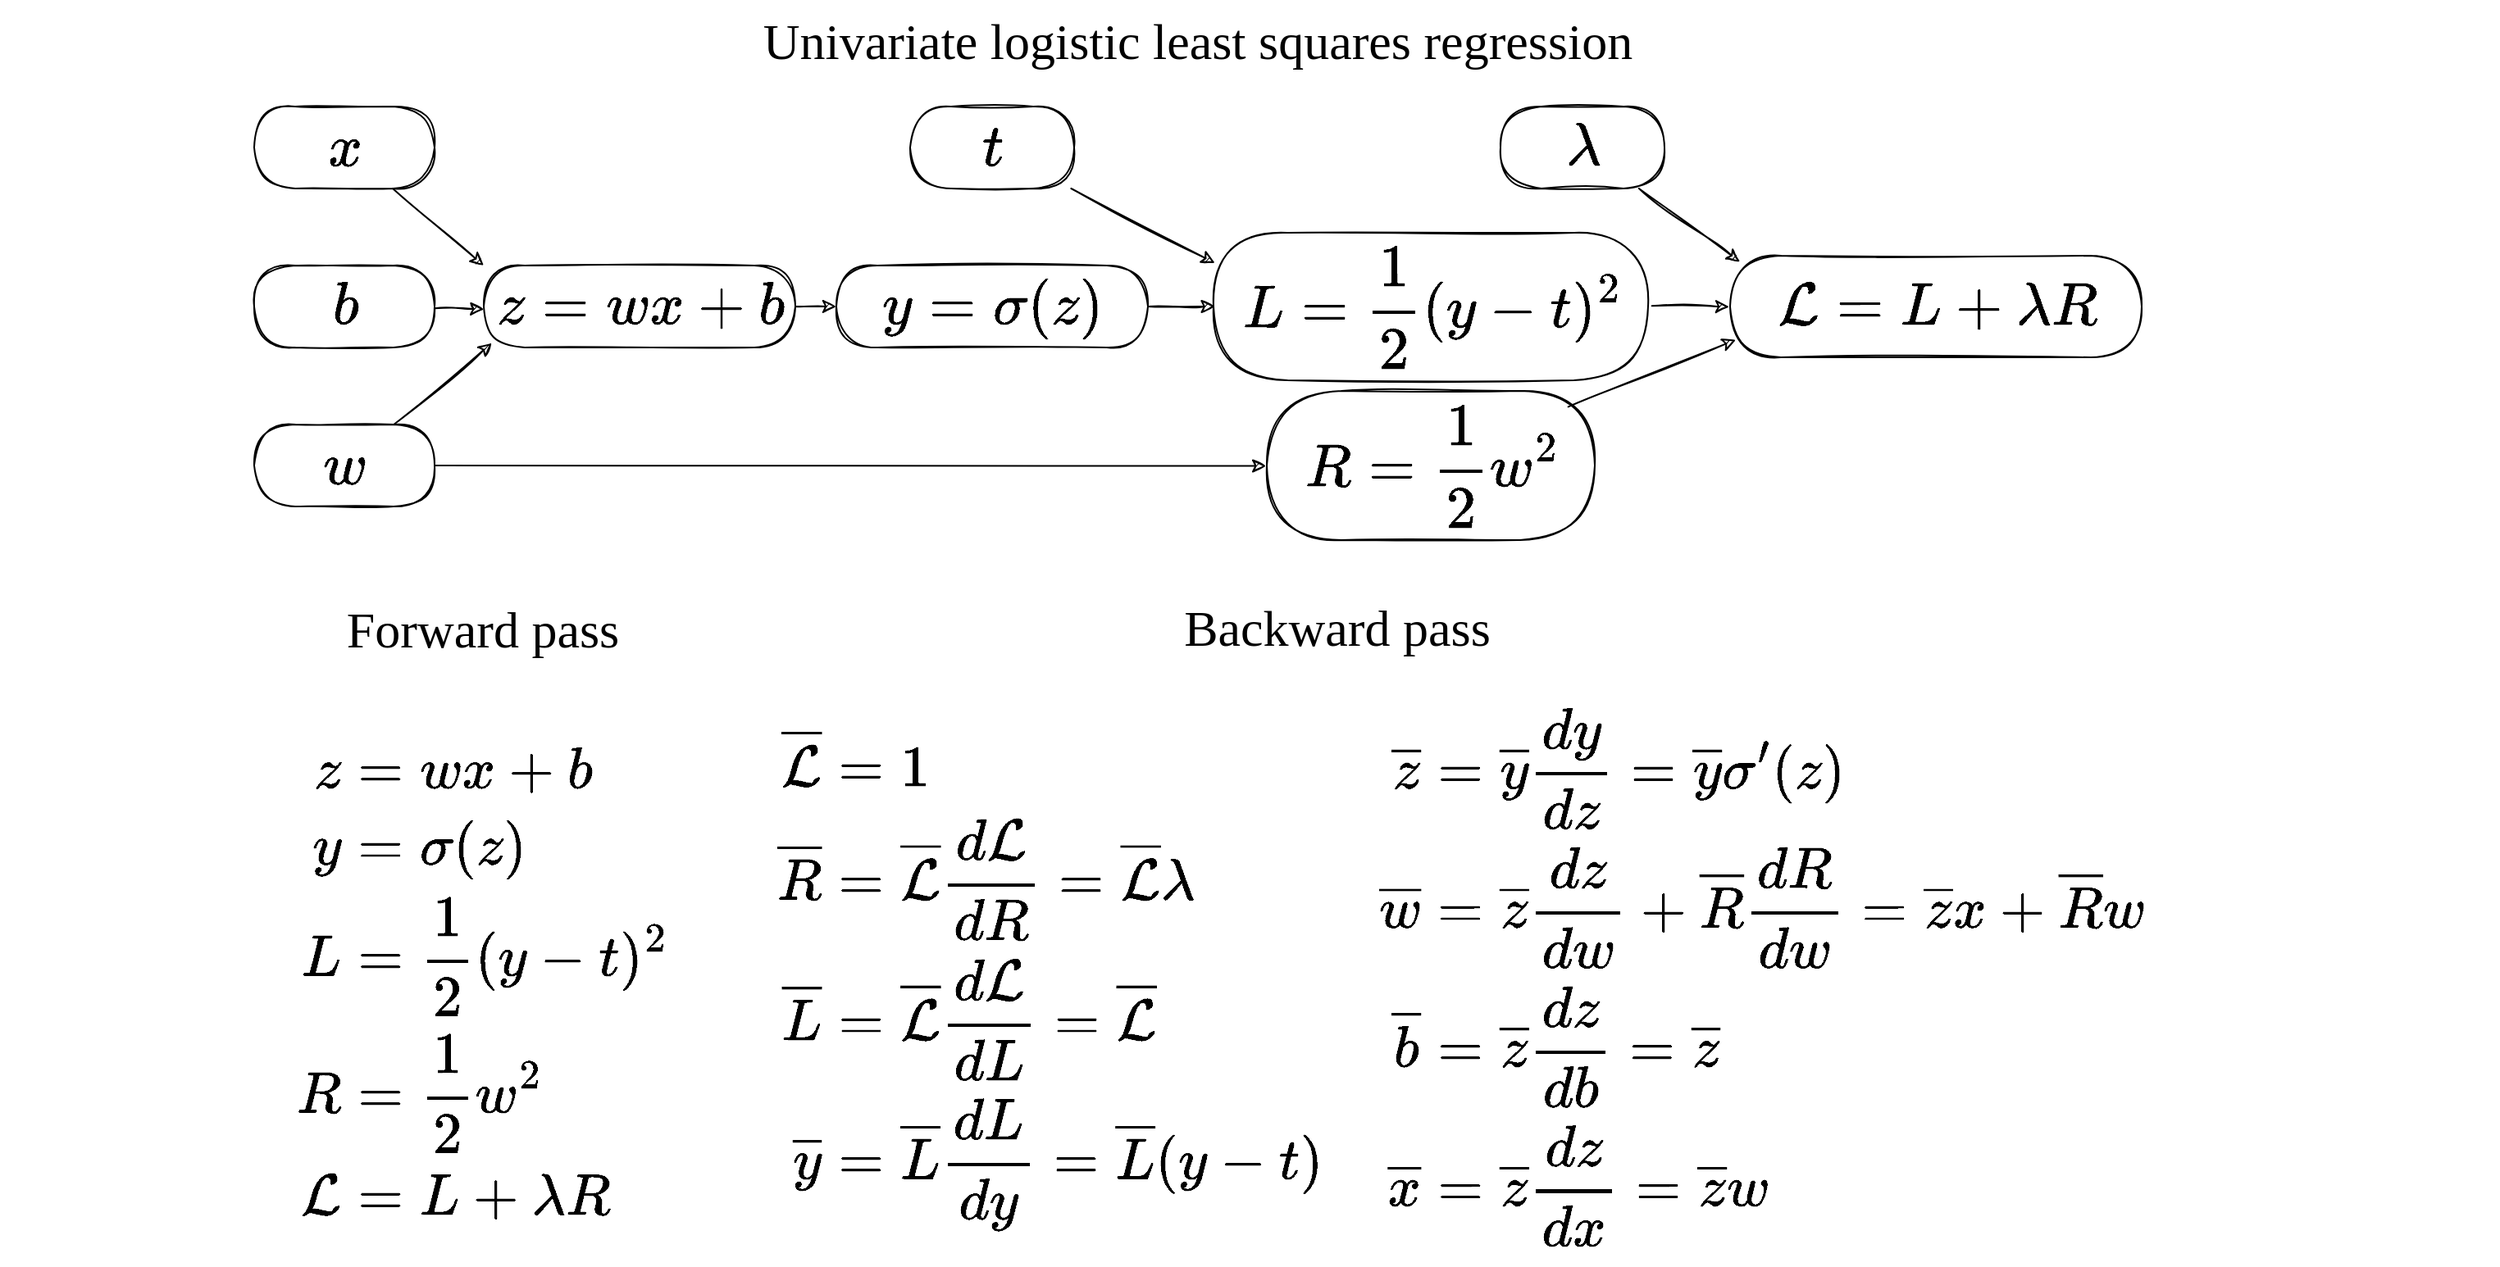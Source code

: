 <mxfile version="21.6.5" type="device">
  <diagram id="QDn_BlrHO55r5rmfHoRt" name="Automatic differentiation">
    <mxGraphModel dx="1466" dy="1061" grid="1" gridSize="10" guides="1" tooltips="1" connect="1" arrows="1" fold="1" page="1" pageScale="1" pageWidth="1169" pageHeight="827" math="1" shadow="0">
      <root>
        <mxCell id="0" />
        <mxCell id="1" parent="0" />
        <mxCell id="eVMmpQCGPnKIH-QmN2vH-2" value="&lt;font style=&quot;font-size: 31px;&quot;&gt;Univariate logistic least squares regression&lt;/font&gt;" style="text;html=1;align=center;verticalAlign=middle;resizable=0;points=[];autosize=1;strokeColor=none;fillColor=none;fontSize=31;fontFamily=Palatino;sketch=1;fontSource=https%3A%2F%2Fgithub.com%2FMerkulovDaniil%2Fmerkulovdaniil.github.io%2Fraw%2Fmain%2Fcss%2Ffonts%2FPalatinoLinotype-Roman.ttf;" parent="1" vertex="1">
          <mxGeometry x="280" y="30" width="610" height="50" as="geometry" />
        </mxCell>
        <mxCell id="eVMmpQCGPnKIH-QmN2vH-14" style="edgeStyle=none;rounded=0;orthogonalLoop=1;jettySize=auto;html=1;fontFamily=Helvetica;fontSize=31;entryX=0.026;entryY=0.947;entryDx=0;entryDy=0;entryPerimeter=0;sketch=1;" parent="1" source="eVMmpQCGPnKIH-QmN2vH-4" target="eVMmpQCGPnKIH-QmN2vH-8" edge="1">
          <mxGeometry relative="1" as="geometry" />
        </mxCell>
        <mxCell id="oLaaSfKUyIoGlFxmRTIS-3" style="edgeStyle=none;rounded=0;sketch=1;orthogonalLoop=1;jettySize=auto;html=1;entryX=0.003;entryY=0.503;entryDx=0;entryDy=0;entryPerimeter=0;fontFamily=Helvetica;fontSize=31;" parent="1" source="eVMmpQCGPnKIH-QmN2vH-4" target="oLaaSfKUyIoGlFxmRTIS-2" edge="1">
          <mxGeometry relative="1" as="geometry" />
        </mxCell>
        <mxCell id="eVMmpQCGPnKIH-QmN2vH-4" value="$$w$$" style="text;html=1;align=center;verticalAlign=middle;resizable=1;points=[];autosize=1;strokeColor=default;fillColor=none;fontSize=31;fontFamily=Helvetica;rounded=1;glass=0;shadow=0;sketch=1;arcSize=50;" parent="1" vertex="1">
          <mxGeometry x="10" y="289" width="110" height="50" as="geometry" />
        </mxCell>
        <mxCell id="eVMmpQCGPnKIH-QmN2vH-15" style="edgeStyle=none;rounded=0;orthogonalLoop=1;jettySize=auto;html=1;entryX=0.001;entryY=0.533;entryDx=0;entryDy=0;entryPerimeter=0;fontFamily=Helvetica;fontSize=31;sketch=1;" parent="1" source="eVMmpQCGPnKIH-QmN2vH-5" target="eVMmpQCGPnKIH-QmN2vH-8" edge="1">
          <mxGeometry relative="1" as="geometry" />
        </mxCell>
        <mxCell id="eVMmpQCGPnKIH-QmN2vH-5" value="$$b$$" style="text;html=1;align=center;verticalAlign=middle;resizable=1;points=[];autosize=1;strokeColor=default;fillColor=none;fontSize=31;fontFamily=Helvetica;rounded=1;glass=0;shadow=0;sketch=1;arcSize=50;" parent="1" vertex="1">
          <mxGeometry x="10" y="192" width="110" height="50" as="geometry" />
        </mxCell>
        <mxCell id="eVMmpQCGPnKIH-QmN2vH-13" style="rounded=0;orthogonalLoop=1;jettySize=auto;html=1;fontFamily=Helvetica;fontSize=31;entryX=0;entryY=0;entryDx=0;entryDy=0;entryPerimeter=0;sketch=1;" parent="1" source="eVMmpQCGPnKIH-QmN2vH-6" target="eVMmpQCGPnKIH-QmN2vH-8" edge="1">
          <mxGeometry relative="1" as="geometry" />
        </mxCell>
        <mxCell id="eVMmpQCGPnKIH-QmN2vH-6" value="$$x$$" style="text;html=1;align=center;verticalAlign=middle;resizable=1;points=[];autosize=1;strokeColor=default;fillColor=none;fontSize=31;fontFamily=Helvetica;rounded=1;glass=0;shadow=0;sketch=1;arcSize=50;" parent="1" vertex="1">
          <mxGeometry x="10" y="95" width="110" height="50" as="geometry" />
        </mxCell>
        <mxCell id="eVMmpQCGPnKIH-QmN2vH-17" style="edgeStyle=none;rounded=0;orthogonalLoop=1;jettySize=auto;html=1;fontFamily=Helvetica;fontSize=31;sketch=1;" parent="1" source="eVMmpQCGPnKIH-QmN2vH-8" target="eVMmpQCGPnKIH-QmN2vH-9" edge="1">
          <mxGeometry relative="1" as="geometry" />
        </mxCell>
        <mxCell id="eVMmpQCGPnKIH-QmN2vH-8" value="$$z = wx + b$$" style="text;html=1;align=center;verticalAlign=middle;resizable=1;points=[];autosize=1;strokeColor=default;fillColor=none;fontSize=31;fontFamily=Helvetica;labelBackgroundColor=none;labelBorderColor=none;noLabel=0;snapToPoint=1;fixDash=0;rounded=1;glass=0;shadow=0;sketch=1;arcSize=50;" parent="1" vertex="1">
          <mxGeometry x="150" y="192" width="190" height="50" as="geometry" />
        </mxCell>
        <mxCell id="eVMmpQCGPnKIH-QmN2vH-21" style="edgeStyle=none;rounded=0;sketch=1;orthogonalLoop=1;jettySize=auto;html=1;entryX=0.007;entryY=0.5;entryDx=0;entryDy=0;entryPerimeter=0;fontFamily=Helvetica;fontSize=31;" parent="1" source="eVMmpQCGPnKIH-QmN2vH-9" target="eVMmpQCGPnKIH-QmN2vH-19" edge="1">
          <mxGeometry relative="1" as="geometry" />
        </mxCell>
        <mxCell id="eVMmpQCGPnKIH-QmN2vH-9" value="$$y = \sigma(z)$$" style="text;html=1;align=center;verticalAlign=middle;resizable=1;points=[];autosize=1;strokeColor=default;fillColor=none;fontSize=31;fontFamily=Helvetica;snapToPoint=1;rounded=1;glass=0;shadow=0;sketch=1;arcSize=50;" parent="1" vertex="1">
          <mxGeometry x="365" y="192" width="190" height="50" as="geometry" />
        </mxCell>
        <mxCell id="oLaaSfKUyIoGlFxmRTIS-5" style="edgeStyle=none;rounded=0;sketch=1;orthogonalLoop=1;jettySize=auto;html=1;entryX=0.002;entryY=0.503;entryDx=0;entryDy=0;entryPerimeter=0;fontFamily=Helvetica;fontSize=31;exitX=1.005;exitY=0.496;exitDx=0;exitDy=0;exitPerimeter=0;" parent="1" source="eVMmpQCGPnKIH-QmN2vH-19" target="oLaaSfKUyIoGlFxmRTIS-4" edge="1">
          <mxGeometry relative="1" as="geometry" />
        </mxCell>
        <mxCell id="eVMmpQCGPnKIH-QmN2vH-19" value="$$L = \frac{1}{2} (y-t)^2$$" style="text;html=1;align=center;verticalAlign=middle;resizable=1;points=[];autosize=1;strokeColor=default;fillColor=none;fontSize=31;fontFamily=Helvetica;rounded=1;sketch=1;arcSize=50;perimeterSpacing=1;strokeWidth=1;shadow=0;glass=0;imageHeight=24;snapToPoint=1;fixDash=0;perimeter=none;container=0;collapsible=0;expand=1;" parent="1" vertex="1">
          <mxGeometry x="595" y="172" width="265" height="90" as="geometry" />
        </mxCell>
        <mxCell id="oLaaSfKUyIoGlFxmRTIS-1" style="edgeStyle=none;rounded=0;sketch=1;orthogonalLoop=1;jettySize=auto;html=1;entryX=0.007;entryY=0.212;entryDx=0;entryDy=0;entryPerimeter=0;fontFamily=Helvetica;fontSize=31;" parent="1" source="eVMmpQCGPnKIH-QmN2vH-22" target="eVMmpQCGPnKIH-QmN2vH-19" edge="1">
          <mxGeometry relative="1" as="geometry" />
        </mxCell>
        <mxCell id="eVMmpQCGPnKIH-QmN2vH-22" value="$$t$$" style="text;html=1;align=center;verticalAlign=middle;resizable=1;points=[];autosize=1;strokeColor=default;fillColor=none;fontSize=31;fontFamily=Helvetica;rounded=1;glass=0;shadow=0;sketch=1;arcSize=50;" parent="1" vertex="1">
          <mxGeometry x="410" y="95" width="100" height="50" as="geometry" />
        </mxCell>
        <mxCell id="oLaaSfKUyIoGlFxmRTIS-6" style="edgeStyle=none;rounded=0;sketch=1;orthogonalLoop=1;jettySize=auto;html=1;entryX=0.018;entryY=0.818;entryDx=0;entryDy=0;entryPerimeter=0;fontFamily=Helvetica;fontSize=31;exitX=0.915;exitY=0.115;exitDx=0;exitDy=0;exitPerimeter=0;" parent="1" source="oLaaSfKUyIoGlFxmRTIS-2" target="oLaaSfKUyIoGlFxmRTIS-4" edge="1">
          <mxGeometry relative="1" as="geometry" />
        </mxCell>
        <mxCell id="oLaaSfKUyIoGlFxmRTIS-2" value="$$R = \frac{1}{2} w^2$$" style="text;html=1;align=center;verticalAlign=middle;resizable=1;points=[];autosize=1;strokeColor=default;fillColor=none;fontSize=31;fontFamily=Helvetica;rounded=1;sketch=1;arcSize=50;perimeterSpacing=1;strokeWidth=1;shadow=0;glass=0;imageHeight=24;snapToPoint=1;fixDash=0;perimeter=none;container=0;collapsible=0;expand=1;" parent="1" vertex="1">
          <mxGeometry x="627.5" y="268.5" width="200" height="91" as="geometry" />
        </mxCell>
        <mxCell id="oLaaSfKUyIoGlFxmRTIS-4" value="$$\mathcal{L} = L + \lambda R$$" style="text;html=1;align=center;verticalAlign=middle;resizable=1;points=[];autosize=1;strokeColor=default;fillColor=none;fontSize=31;fontFamily=Helvetica;rounded=1;sketch=1;arcSize=50;perimeterSpacing=1;strokeWidth=1;shadow=0;glass=0;imageHeight=24;snapToPoint=1;fixDash=0;perimeter=none;container=0;collapsible=0;expand=1;" parent="1" vertex="1">
          <mxGeometry x="910" y="186" width="251" height="62" as="geometry" />
        </mxCell>
        <mxCell id="oLaaSfKUyIoGlFxmRTIS-7" value="Forward pass" style="text;html=1;align=center;verticalAlign=middle;resizable=0;points=[];autosize=1;strokeColor=none;fillColor=none;fontSize=31;fontFamily=Palatino;fontSource=https%3A%2F%2Fgithub.com%2FMerkulovDaniil%2Fmerkulovdaniil.github.io%2Fraw%2Fmain%2Fcss%2Ffonts%2FPalatinoLinotype-Roman.ttf;" parent="1" vertex="1">
          <mxGeometry x="44" y="389" width="210" height="50" as="geometry" />
        </mxCell>
        <mxCell id="oLaaSfKUyIoGlFxmRTIS-8" value="Backward pass" style="text;html=1;align=center;verticalAlign=middle;resizable=0;points=[];autosize=1;strokeColor=none;fillColor=none;fontSize=31;fontFamily=Palatino;fontSource=https%3A%2F%2Fgithub.com%2FMerkulovDaniil%2Fmerkulovdaniil.github.io%2Fraw%2Fmain%2Fcss%2Ffonts%2FPalatinoLinotype-Roman.ttf;" parent="1" vertex="1">
          <mxGeometry x="555" y="388" width="230" height="50" as="geometry" />
        </mxCell>
        <mxCell id="oLaaSfKUyIoGlFxmRTIS-9" value="$$\begin{align*} &lt;br style=&quot;font-size: 30px;&quot;&gt;z &amp;amp;= wx + b \\ &lt;br style=&quot;font-size: 30px;&quot;&gt;y &amp;amp;= \sigma(z)\\&lt;br style=&quot;font-size: 30px;&quot;&gt;L &amp;amp;= \frac{1}{2}(y-t)^2 \\&lt;br style=&quot;font-size: 30px;&quot;&gt;R &amp;amp;= \frac{1}{2}&lt;br style=&quot;font-size: 30px;&quot;&gt;w^2 \\&lt;br style=&quot;font-size: 30px;&quot;&gt;\mathcal{L} &amp;amp;= L + \lambda R&lt;br style=&quot;font-size: 30px;&quot;&gt;\end{align*}&lt;br style=&quot;font-size: 30px;&quot;&gt;$$" style="text;html=1;align=center;verticalAlign=middle;resizable=1;points=[];autosize=1;strokeColor=none;fillColor=none;fontSize=30;fontFamily=Helvetica;" parent="1" vertex="1">
          <mxGeometry x="31.75" y="462" width="234.5" height="340" as="geometry" />
        </mxCell>
        <mxCell id="oLaaSfKUyIoGlFxmRTIS-10" value="$$\begin{align*}&lt;br style=&quot;font-size: 30px;&quot;&gt;\overline{\mathcal{L}} &amp;amp;= 1\\&lt;br style=&quot;font-size: 30px;&quot;&gt;\overline{R} &amp;amp;= \overline{\mathcal{L}} \frac{d \mathcal{L}}{d R} = \overline{\mathcal{L}}&amp;nbsp; \lambda\\&lt;br style=&quot;font-size: 30px;&quot;&gt;\overline{L} &amp;amp;=\overline{\mathcal{L}} \frac{d \mathcal{L}}{d L} =\overline{\mathcal{L}}&amp;nbsp;\\&lt;br style=&quot;font-size: 30px;&quot;&gt;\overline{y} &amp;amp;= \overline{L}\frac{dL}{dy}=\overline{L} (y-t)\\&lt;br style=&quot;font-size: 30px;&quot;&gt;\end{align*}&lt;br style=&quot;font-size: 30px;&quot;&gt;$$" style="text;html=1;align=center;verticalAlign=middle;resizable=1;points=[];autosize=1;strokeColor=none;fillColor=none;fontSize=30;fontFamily=Helvetica;" parent="1" vertex="1">
          <mxGeometry x="315" y="492" width="360" height="270" as="geometry" />
        </mxCell>
        <mxCell id="oLaaSfKUyIoGlFxmRTIS-11" value="$$\begin{align*}&lt;br style=&quot;font-size: 30px;&quot;&gt;\overline{z} &amp;amp;=\overline{y} \frac{dy}{dz} =\overline{y} \sigma&#39;(z)\\&lt;br style=&quot;font-size: 30px;&quot;&gt;\overline{w} &amp;amp;=\overline{z} \frac{dz}{dw} + \overline{R} \frac{dR}{dw}&lt;br style=&quot;font-size: 30px;&quot;&gt;=\overline{z} x +\overline{R} w\\&lt;br style=&quot;font-size: 30px;&quot;&gt;\overline{b} &amp;amp;=\overline{z} \frac{dz}{db} =\overline{z}\\&lt;br style=&quot;font-size: 30px;&quot;&gt;\overline{x} &amp;amp;=\overline{z} \frac{dz}{dx} =\overline{z}w&lt;br style=&quot;font-size: 30px;&quot;&gt;\end{align*}&lt;br style=&quot;font-size: 30px;&quot;&gt;$$" style="text;html=1;align=center;verticalAlign=middle;resizable=1;points=[];autosize=1;strokeColor=none;fillColor=none;fontSize=30;fontFamily=Helvetica;" parent="1" vertex="1">
          <mxGeometry x="689" y="476" width="480" height="300" as="geometry" />
        </mxCell>
        <mxCell id="3SwcDoQHetqpu2rOAbq0-4" style="rounded=0;orthogonalLoop=1;jettySize=auto;html=1;strokeColor=default;sketch=1;curveFitting=1;jiggle=2;entryX=0.028;entryY=0.074;entryDx=0;entryDy=0;entryPerimeter=0;" edge="1" parent="1" source="3SwcDoQHetqpu2rOAbq0-3" target="oLaaSfKUyIoGlFxmRTIS-4">
          <mxGeometry relative="1" as="geometry">
            <mxPoint x="940" y="150" as="targetPoint" />
          </mxGeometry>
        </mxCell>
        <mxCell id="3SwcDoQHetqpu2rOAbq0-3" value="$$\lambda$$" style="text;html=1;align=center;verticalAlign=middle;resizable=1;points=[];autosize=1;strokeColor=default;fillColor=none;fontSize=31;fontFamily=Helvetica;rounded=1;glass=0;shadow=0;sketch=1;arcSize=50;" vertex="1" parent="1">
          <mxGeometry x="770" y="95" width="100" height="50" as="geometry" />
        </mxCell>
      </root>
    </mxGraphModel>
  </diagram>
</mxfile>
